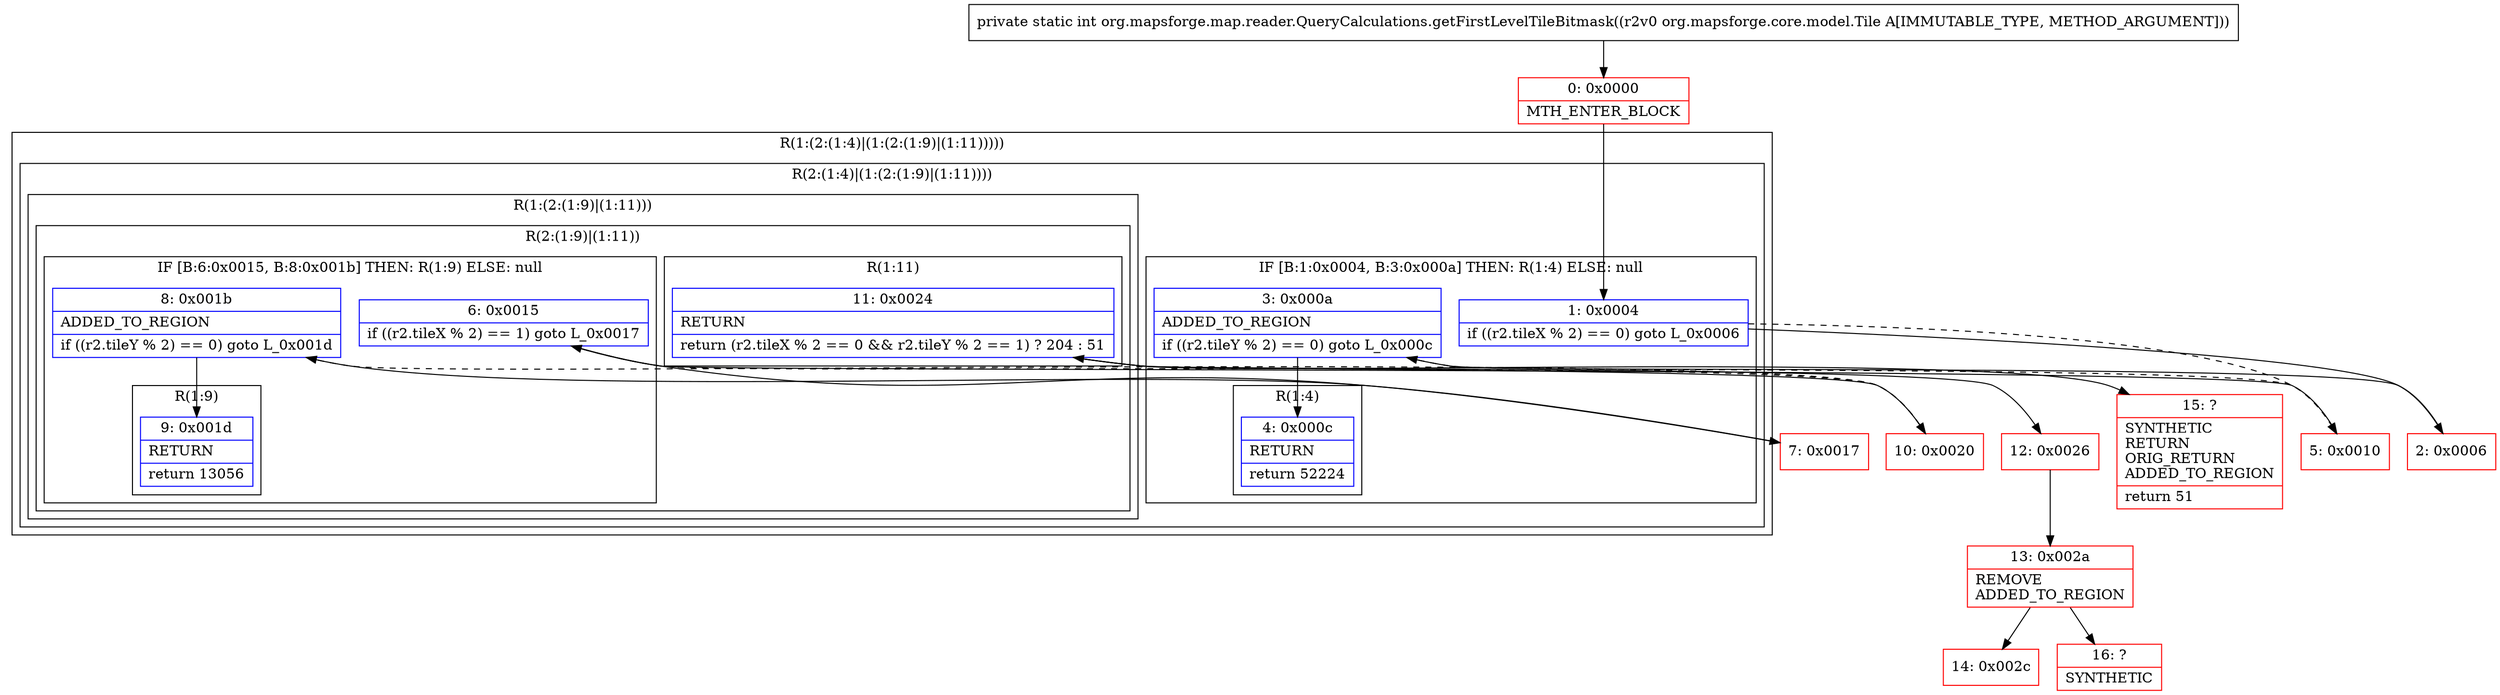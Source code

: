 digraph "CFG fororg.mapsforge.map.reader.QueryCalculations.getFirstLevelTileBitmask(Lorg\/mapsforge\/core\/model\/Tile;)I" {
subgraph cluster_Region_914107216 {
label = "R(1:(2:(1:4)|(1:(2:(1:9)|(1:11)))))";
node [shape=record,color=blue];
subgraph cluster_Region_2143587210 {
label = "R(2:(1:4)|(1:(2:(1:9)|(1:11))))";
node [shape=record,color=blue];
subgraph cluster_IfRegion_189768295 {
label = "IF [B:1:0x0004, B:3:0x000a] THEN: R(1:4) ELSE: null";
node [shape=record,color=blue];
Node_1 [shape=record,label="{1\:\ 0x0004|if ((r2.tileX % 2) == 0) goto L_0x0006\l}"];
Node_3 [shape=record,label="{3\:\ 0x000a|ADDED_TO_REGION\l|if ((r2.tileY % 2) == 0) goto L_0x000c\l}"];
subgraph cluster_Region_318656908 {
label = "R(1:4)";
node [shape=record,color=blue];
Node_4 [shape=record,label="{4\:\ 0x000c|RETURN\l|return 52224\l}"];
}
}
subgraph cluster_Region_1167052328 {
label = "R(1:(2:(1:9)|(1:11)))";
node [shape=record,color=blue];
subgraph cluster_Region_516724168 {
label = "R(2:(1:9)|(1:11))";
node [shape=record,color=blue];
subgraph cluster_IfRegion_1751535852 {
label = "IF [B:6:0x0015, B:8:0x001b] THEN: R(1:9) ELSE: null";
node [shape=record,color=blue];
Node_6 [shape=record,label="{6\:\ 0x0015|if ((r2.tileX % 2) == 1) goto L_0x0017\l}"];
Node_8 [shape=record,label="{8\:\ 0x001b|ADDED_TO_REGION\l|if ((r2.tileY % 2) == 0) goto L_0x001d\l}"];
subgraph cluster_Region_141823581 {
label = "R(1:9)";
node [shape=record,color=blue];
Node_9 [shape=record,label="{9\:\ 0x001d|RETURN\l|return 13056\l}"];
}
}
subgraph cluster_Region_858877941 {
label = "R(1:11)";
node [shape=record,color=blue];
Node_11 [shape=record,label="{11\:\ 0x0024|RETURN\l|return (r2.tileX % 2 == 0 && r2.tileY % 2 == 1) ? 204 : 51\l}"];
}
}
}
}
}
Node_0 [shape=record,color=red,label="{0\:\ 0x0000|MTH_ENTER_BLOCK\l}"];
Node_2 [shape=record,color=red,label="{2\:\ 0x0006}"];
Node_5 [shape=record,color=red,label="{5\:\ 0x0010}"];
Node_7 [shape=record,color=red,label="{7\:\ 0x0017}"];
Node_10 [shape=record,color=red,label="{10\:\ 0x0020}"];
Node_12 [shape=record,color=red,label="{12\:\ 0x0026}"];
Node_13 [shape=record,color=red,label="{13\:\ 0x002a|REMOVE\lADDED_TO_REGION\l}"];
Node_14 [shape=record,color=red,label="{14\:\ 0x002c}"];
Node_15 [shape=record,color=red,label="{15\:\ ?|SYNTHETIC\lRETURN\lORIG_RETURN\lADDED_TO_REGION\l|return 51\l}"];
Node_16 [shape=record,color=red,label="{16\:\ ?|SYNTHETIC\l}"];
MethodNode[shape=record,label="{private static int org.mapsforge.map.reader.QueryCalculations.getFirstLevelTileBitmask((r2v0 org.mapsforge.core.model.Tile A[IMMUTABLE_TYPE, METHOD_ARGUMENT])) }"];
MethodNode -> Node_0;
Node_1 -> Node_2;
Node_1 -> Node_5[style=dashed];
Node_3 -> Node_4;
Node_3 -> Node_5[style=dashed];
Node_6 -> Node_7;
Node_6 -> Node_10[style=dashed];
Node_8 -> Node_9;
Node_8 -> Node_10[style=dashed];
Node_11 -> Node_12;
Node_11 -> Node_15;
Node_0 -> Node_1;
Node_2 -> Node_3;
Node_5 -> Node_6;
Node_7 -> Node_8;
Node_10 -> Node_11;
Node_12 -> Node_13;
Node_13 -> Node_14;
Node_13 -> Node_16;
}

